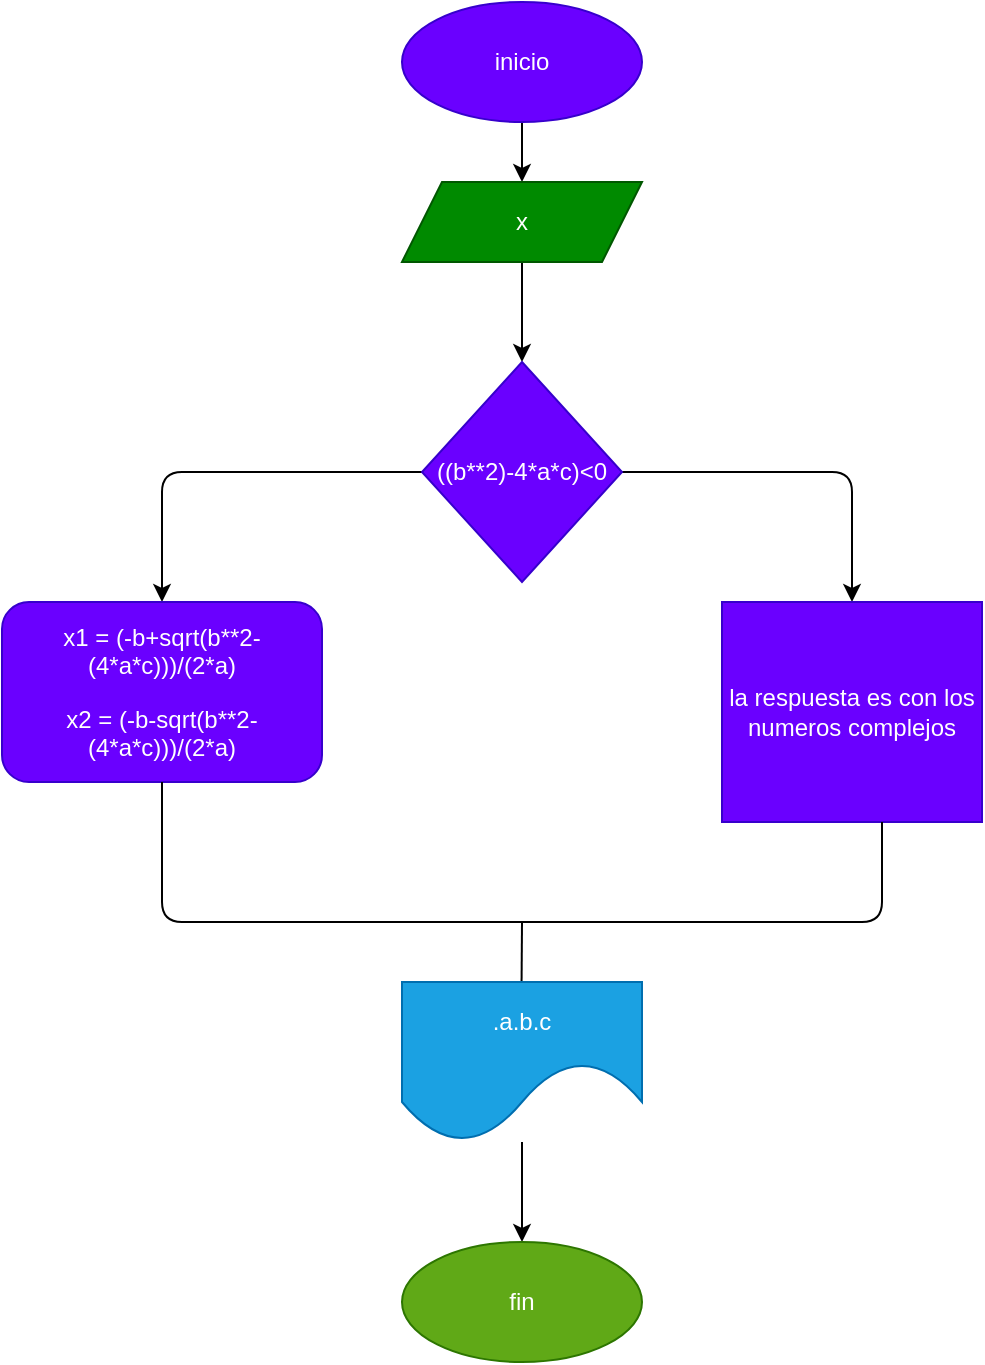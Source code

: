 <mxfile>
    <diagram id="CUSJDU95H6CL-1FFhwKY" name="Página-1">
        <mxGraphModel dx="564" dy="478" grid="1" gridSize="10" guides="1" tooltips="1" connect="1" arrows="1" fold="1" page="1" pageScale="1" pageWidth="827" pageHeight="1169" math="0" shadow="0">
            <root>
                <mxCell id="0"/>
                <mxCell id="1" parent="0"/>
                <mxCell id="4" value="" style="edgeStyle=none;html=1;" edge="1" parent="1" source="2" target="3">
                    <mxGeometry relative="1" as="geometry"/>
                </mxCell>
                <mxCell id="2" value="inicio" style="ellipse;whiteSpace=wrap;html=1;fillColor=#6a00ff;fontColor=#ffffff;strokeColor=#3700CC;" vertex="1" parent="1">
                    <mxGeometry x="220" y="20" width="120" height="60" as="geometry"/>
                </mxCell>
                <mxCell id="6" value="" style="edgeStyle=none;html=1;" edge="1" parent="1" source="3">
                    <mxGeometry relative="1" as="geometry">
                        <mxPoint x="280" y="200" as="targetPoint"/>
                    </mxGeometry>
                </mxCell>
                <mxCell id="3" value="x" style="shape=parallelogram;perimeter=parallelogramPerimeter;whiteSpace=wrap;html=1;fixedSize=1;fillColor=#008a00;fontColor=#ffffff;strokeColor=#005700;" vertex="1" parent="1">
                    <mxGeometry x="220" y="110" width="120" height="40" as="geometry"/>
                </mxCell>
                <mxCell id="9" value="" style="edgeStyle=none;html=1;" edge="1" parent="1" source="7" target="8">
                    <mxGeometry relative="1" as="geometry">
                        <Array as="points">
                            <mxPoint x="445" y="255"/>
                        </Array>
                    </mxGeometry>
                </mxCell>
                <mxCell id="11" value="" style="edgeStyle=none;html=1;" edge="1" parent="1" source="7" target="10">
                    <mxGeometry relative="1" as="geometry">
                        <Array as="points">
                            <mxPoint x="100" y="255"/>
                        </Array>
                    </mxGeometry>
                </mxCell>
                <mxCell id="7" value="((b**2)-4*a*c)&amp;lt;0" style="rhombus;whiteSpace=wrap;html=1;fillColor=#6a00ff;fontColor=#ffffff;strokeColor=#3700CC;" vertex="1" parent="1">
                    <mxGeometry x="230" y="200" width="100" height="110" as="geometry"/>
                </mxCell>
                <mxCell id="8" value="la respuesta es con los numeros complejos" style="whiteSpace=wrap;html=1;fillColor=#6a00ff;strokeColor=#3700CC;fontColor=#ffffff;" vertex="1" parent="1">
                    <mxGeometry x="380" y="320" width="130" height="110" as="geometry"/>
                </mxCell>
                <mxCell id="10" value="&lt;p class=&quot;selectable-text copyable-text&quot;&gt;&lt;span class=&quot;selectable-text copyable-text&quot;&gt;x1 = (-b+sqrt(b**2-(4*a*c)))/(2*a)&lt;/span&gt;&lt;/p&gt;&lt;p class=&quot;selectable-text copyable-text&quot;&gt;&lt;span class=&quot;selectable-text copyable-text&quot;&gt;  x2 = (-b-sqrt(b**2-(4*a*c)))/(2*a)&lt;/span&gt;&lt;/p&gt;" style="rounded=1;whiteSpace=wrap;html=1;fillColor=#6a00ff;strokeColor=#3700CC;fontColor=#ffffff;" vertex="1" parent="1">
                    <mxGeometry x="20" y="320" width="160" height="90" as="geometry"/>
                </mxCell>
                <mxCell id="12" value="" style="endArrow=none;html=1;" edge="1" parent="1">
                    <mxGeometry width="50" height="50" relative="1" as="geometry">
                        <mxPoint x="280" y="480" as="sourcePoint"/>
                        <mxPoint x="100" y="410" as="targetPoint"/>
                        <Array as="points">
                            <mxPoint x="100" y="480"/>
                        </Array>
                    </mxGeometry>
                </mxCell>
                <mxCell id="13" value="" style="endArrow=none;html=1;" edge="1" parent="1">
                    <mxGeometry width="50" height="50" relative="1" as="geometry">
                        <mxPoint x="260" y="480" as="sourcePoint"/>
                        <mxPoint x="460" y="430" as="targetPoint"/>
                        <Array as="points">
                            <mxPoint x="460" y="480"/>
                        </Array>
                    </mxGeometry>
                </mxCell>
                <mxCell id="14" value="" style="endArrow=classic;html=1;" edge="1" parent="1">
                    <mxGeometry width="50" height="50" relative="1" as="geometry">
                        <mxPoint x="280" y="480" as="sourcePoint"/>
                        <mxPoint x="279.5" y="550" as="targetPoint"/>
                    </mxGeometry>
                </mxCell>
                <mxCell id="18" value="" style="edgeStyle=none;html=1;" edge="1" parent="1" source="16" target="17">
                    <mxGeometry relative="1" as="geometry">
                        <Array as="points">
                            <mxPoint x="280" y="610"/>
                        </Array>
                    </mxGeometry>
                </mxCell>
                <mxCell id="16" value=".a.b.c" style="shape=document;whiteSpace=wrap;html=1;boundedLbl=1;size=0.5;fillColor=#1ba1e2;fontColor=#ffffff;strokeColor=#006EAF;" vertex="1" parent="1">
                    <mxGeometry x="220" y="510" width="120" height="80" as="geometry"/>
                </mxCell>
                <mxCell id="17" value="fin&lt;br&gt;" style="ellipse;whiteSpace=wrap;html=1;fillColor=#60a917;fontColor=#ffffff;strokeColor=#2D7600;" vertex="1" parent="1">
                    <mxGeometry x="220" y="640" width="120" height="60" as="geometry"/>
                </mxCell>
            </root>
        </mxGraphModel>
    </diagram>
</mxfile>